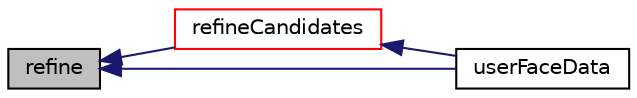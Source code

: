 digraph "refine"
{
  bgcolor="transparent";
  edge [fontname="Helvetica",fontsize="10",labelfontname="Helvetica",labelfontsize="10"];
  node [fontname="Helvetica",fontsize="10",shape=record];
  rankdir="LR";
  Node4076 [label="refine",height=0.2,width=0.4,color="black", fillcolor="grey75", style="filled", fontcolor="black"];
  Node4076 -> Node4077 [dir="back",color="midnightblue",fontsize="10",style="solid",fontname="Helvetica"];
  Node4077 [label="refineCandidates",height=0.2,width=0.4,color="red",URL="$a25857.html#ae450c73ceb3bc0a2918dd8557aedefb7",tooltip="Calculate list of cells to refine. "];
  Node4077 -> Node4080 [dir="back",color="midnightblue",fontsize="10",style="solid",fontname="Helvetica"];
  Node4080 [label="userFaceData",height=0.2,width=0.4,color="black",URL="$a25857.html#a2cb6efa4184bedfbed60b069881c26a3"];
  Node4076 -> Node4080 [dir="back",color="midnightblue",fontsize="10",style="solid",fontname="Helvetica"];
}
